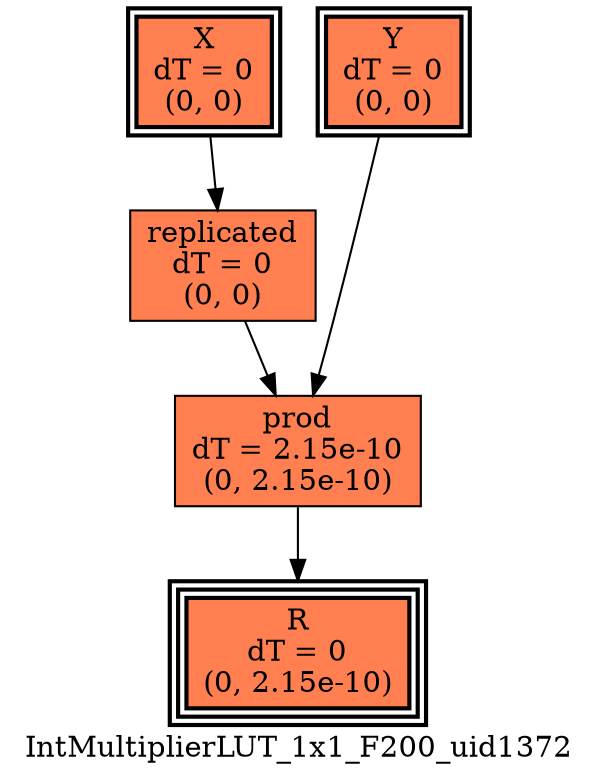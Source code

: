 digraph IntMultiplierLUT_1x1_F200_uid1372
{
	//graph drawing options
	label=IntMultiplierLUT_1x1_F200_uid1372;
	labelloc=bottom;
	labeljust=right;
	ratio=auto;
	nodesep=0.25;
	ranksep=0.5;

	//input/output signals of operator IntMultiplierLUT_1x1_F200_uid1372
	X__IntMultiplierLUT_1x1_F200_uid1372 [ label="X\ndT = 0\n(0, 0)", shape=box, color=black, style="bold, filled", fillcolor=coral, peripheries=2 ];
	Y__IntMultiplierLUT_1x1_F200_uid1372 [ label="Y\ndT = 0\n(0, 0)", shape=box, color=black, style="bold, filled", fillcolor=coral, peripheries=2 ];
	R__IntMultiplierLUT_1x1_F200_uid1372 [ label="R\ndT = 0\n(0, 2.15e-10)", shape=box, color=black, style="bold, filled", fillcolor=coral, peripheries=3 ];
	{rank=same X__IntMultiplierLUT_1x1_F200_uid1372, Y__IntMultiplierLUT_1x1_F200_uid1372};
	{rank=same R__IntMultiplierLUT_1x1_F200_uid1372};
	//internal signals of operator IntMultiplierLUT_1x1_F200_uid1372
	replicated__IntMultiplierLUT_1x1_F200_uid1372 [ label="replicated\ndT = 0\n(0, 0)", shape=box, color=black, style=filled, fillcolor=coral, peripheries=1 ];
	prod__IntMultiplierLUT_1x1_F200_uid1372 [ label="prod\ndT = 2.15e-10\n(0, 2.15e-10)", shape=box, color=black, style=filled, fillcolor=coral, peripheries=1 ];

	//subcomponents of operator IntMultiplierLUT_1x1_F200_uid1372

	//input and internal signal connections of operator IntMultiplierLUT_1x1_F200_uid1372
	X__IntMultiplierLUT_1x1_F200_uid1372 -> replicated__IntMultiplierLUT_1x1_F200_uid1372 [ arrowhead=normal, arrowsize=1.0, arrowtail=normal, color=black, dir=forward  ];
	Y__IntMultiplierLUT_1x1_F200_uid1372 -> prod__IntMultiplierLUT_1x1_F200_uid1372 [ arrowhead=normal, arrowsize=1.0, arrowtail=normal, color=black, dir=forward  ];
	replicated__IntMultiplierLUT_1x1_F200_uid1372 -> prod__IntMultiplierLUT_1x1_F200_uid1372 [ arrowhead=normal, arrowsize=1.0, arrowtail=normal, color=black, dir=forward  ];
	prod__IntMultiplierLUT_1x1_F200_uid1372 -> R__IntMultiplierLUT_1x1_F200_uid1372 [ arrowhead=normal, arrowsize=1.0, arrowtail=normal, color=black, dir=forward  ];
}

